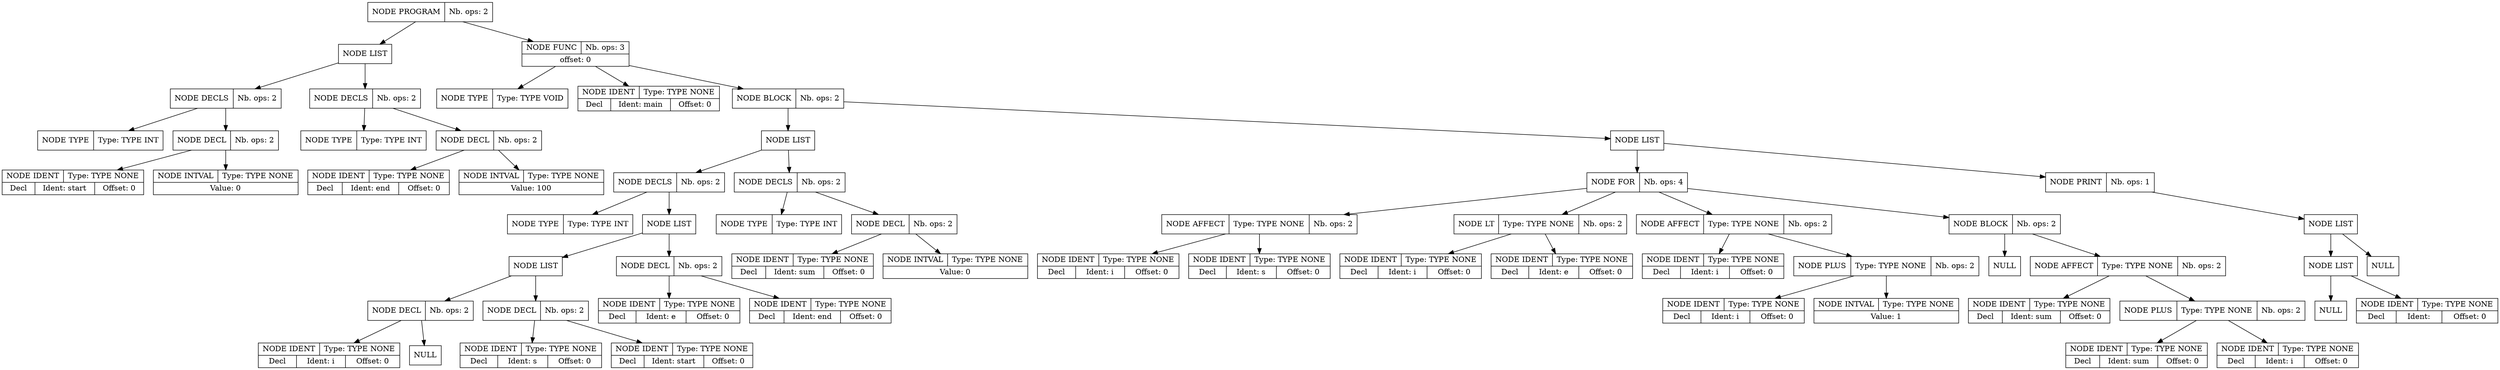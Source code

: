digraph global_vars {
    N1 [shape=record, label="{{NODE PROGRAM|Nb. ops: 2}}"];
    N2 [shape=record, label="{{NODE LIST}}"];
    N3 [shape=record, label="{{NODE DECLS|Nb. ops: 2}}"];
    N4 [shape=record, label="{{NODE TYPE|Type: TYPE INT}}"];
    edge[tailclip=true];
    N3 -> N4
    N5 [shape=record, label="{{NODE DECL|Nb. ops: 2}}"];
    N6 [shape=record, label="{{NODE IDENT|Type: TYPE NONE}|{<decl>Decl      |Ident: start|Offset: 0}}"];
    edge[tailclip=true];
    N5 -> N6
    N7 [shape=record, label="{{NODE INTVAL|Type: TYPE NONE}|{Value: 0}}"];
    edge[tailclip=true];
    N5 -> N7
    edge[tailclip=true];
    N3 -> N5
    edge[tailclip=true];
    N2 -> N3
    N8 [shape=record, label="{{NODE DECLS|Nb. ops: 2}}"];
    N9 [shape=record, label="{{NODE TYPE|Type: TYPE INT}}"];
    edge[tailclip=true];
    N8 -> N9
    N10 [shape=record, label="{{NODE DECL|Nb. ops: 2}}"];
    N11 [shape=record, label="{{NODE IDENT|Type: TYPE NONE}|{<decl>Decl      |Ident: end|Offset: 0}}"];
    edge[tailclip=true];
    N10 -> N11
    N12 [shape=record, label="{{NODE INTVAL|Type: TYPE NONE}|{Value: 100}}"];
    edge[tailclip=true];
    N10 -> N12
    edge[tailclip=true];
    N8 -> N10
    edge[tailclip=true];
    N2 -> N8
    edge[tailclip=true];
    N1 -> N2
    N13 [shape=record, label="{{NODE FUNC|Nb. ops: 3}|{offset: 0}}"];
    N14 [shape=record, label="{{NODE TYPE|Type: TYPE VOID}}"];
    edge[tailclip=true];
    N13 -> N14
    N15 [shape=record, label="{{NODE IDENT|Type: TYPE NONE}|{<decl>Decl      |Ident: main|Offset: 0}}"];
    edge[tailclip=true];
    N13 -> N15
    N16 [shape=record, label="{{NODE BLOCK|Nb. ops: 2}}"];
    N17 [shape=record, label="{{NODE LIST}}"];
    N18 [shape=record, label="{{NODE DECLS|Nb. ops: 2}}"];
    N19 [shape=record, label="{{NODE TYPE|Type: TYPE INT}}"];
    edge[tailclip=true];
    N18 -> N19
    N20 [shape=record, label="{{NODE LIST}}"];
    N21 [shape=record, label="{{NODE LIST}}"];
    N22 [shape=record, label="{{NODE DECL|Nb. ops: 2}}"];
    N23 [shape=record, label="{{NODE IDENT|Type: TYPE NONE}|{<decl>Decl      |Ident: i|Offset: 0}}"];
    edge[tailclip=true];
    N22 -> N23
    N24 [shape=record, label="{{NULL}}"];
    edge[tailclip=true];
    N22 -> N24
    edge[tailclip=true];
    N21 -> N22
    N25 [shape=record, label="{{NODE DECL|Nb. ops: 2}}"];
    N26 [shape=record, label="{{NODE IDENT|Type: TYPE NONE}|{<decl>Decl      |Ident: s|Offset: 0}}"];
    edge[tailclip=true];
    N25 -> N26
    N27 [shape=record, label="{{NODE IDENT|Type: TYPE NONE}|{<decl>Decl      |Ident: start|Offset: 0}}"];
    edge[tailclip=true];
    N25 -> N27
    edge[tailclip=true];
    N21 -> N25
    edge[tailclip=true];
    N20 -> N21
    N28 [shape=record, label="{{NODE DECL|Nb. ops: 2}}"];
    N29 [shape=record, label="{{NODE IDENT|Type: TYPE NONE}|{<decl>Decl      |Ident: e|Offset: 0}}"];
    edge[tailclip=true];
    N28 -> N29
    N30 [shape=record, label="{{NODE IDENT|Type: TYPE NONE}|{<decl>Decl      |Ident: end|Offset: 0}}"];
    edge[tailclip=true];
    N28 -> N30
    edge[tailclip=true];
    N20 -> N28
    edge[tailclip=true];
    N18 -> N20
    edge[tailclip=true];
    N17 -> N18
    N31 [shape=record, label="{{NODE DECLS|Nb. ops: 2}}"];
    N32 [shape=record, label="{{NODE TYPE|Type: TYPE INT}}"];
    edge[tailclip=true];
    N31 -> N32
    N33 [shape=record, label="{{NODE DECL|Nb. ops: 2}}"];
    N34 [shape=record, label="{{NODE IDENT|Type: TYPE NONE}|{<decl>Decl      |Ident: sum|Offset: 0}}"];
    edge[tailclip=true];
    N33 -> N34
    N35 [shape=record, label="{{NODE INTVAL|Type: TYPE NONE}|{Value: 0}}"];
    edge[tailclip=true];
    N33 -> N35
    edge[tailclip=true];
    N31 -> N33
    edge[tailclip=true];
    N17 -> N31
    edge[tailclip=true];
    N16 -> N17
    N36 [shape=record, label="{{NODE LIST}}"];
    N37 [shape=record, label="{{NODE FOR|Nb. ops: 4}}"];
    N38 [shape=record, label="{{NODE AFFECT|Type: TYPE NONE|Nb. ops: 2}}"];
    N39 [shape=record, label="{{NODE IDENT|Type: TYPE NONE}|{<decl>Decl      |Ident: i|Offset: 0}}"];
    edge[tailclip=true];
    N38 -> N39
    N40 [shape=record, label="{{NODE IDENT|Type: TYPE NONE}|{<decl>Decl      |Ident: s|Offset: 0}}"];
    edge[tailclip=true];
    N38 -> N40
    edge[tailclip=true];
    N37 -> N38
    N41 [shape=record, label="{{NODE LT|Type: TYPE NONE|Nb. ops: 2}}"];
    N42 [shape=record, label="{{NODE IDENT|Type: TYPE NONE}|{<decl>Decl      |Ident: i|Offset: 0}}"];
    edge[tailclip=true];
    N41 -> N42
    N43 [shape=record, label="{{NODE IDENT|Type: TYPE NONE}|{<decl>Decl      |Ident: e|Offset: 0}}"];
    edge[tailclip=true];
    N41 -> N43
    edge[tailclip=true];
    N37 -> N41
    N44 [shape=record, label="{{NODE AFFECT|Type: TYPE NONE|Nb. ops: 2}}"];
    N45 [shape=record, label="{{NODE IDENT|Type: TYPE NONE}|{<decl>Decl      |Ident: i|Offset: 0}}"];
    edge[tailclip=true];
    N44 -> N45
    N46 [shape=record, label="{{NODE PLUS|Type: TYPE NONE|Nb. ops: 2}}"];
    N47 [shape=record, label="{{NODE IDENT|Type: TYPE NONE}|{<decl>Decl      |Ident: i|Offset: 0}}"];
    edge[tailclip=true];
    N46 -> N47
    N48 [shape=record, label="{{NODE INTVAL|Type: TYPE NONE}|{Value: 1}}"];
    edge[tailclip=true];
    N46 -> N48
    edge[tailclip=true];
    N44 -> N46
    edge[tailclip=true];
    N37 -> N44
    N49 [shape=record, label="{{NODE BLOCK|Nb. ops: 2}}"];
    N50 [shape=record, label="{{NULL}}"];
    edge[tailclip=true];
    N49 -> N50
    N51 [shape=record, label="{{NODE AFFECT|Type: TYPE NONE|Nb. ops: 2}}"];
    N52 [shape=record, label="{{NODE IDENT|Type: TYPE NONE}|{<decl>Decl      |Ident: sum|Offset: 0}}"];
    edge[tailclip=true];
    N51 -> N52
    N53 [shape=record, label="{{NODE PLUS|Type: TYPE NONE|Nb. ops: 2}}"];
    N54 [shape=record, label="{{NODE IDENT|Type: TYPE NONE}|{<decl>Decl      |Ident: sum|Offset: 0}}"];
    edge[tailclip=true];
    N53 -> N54
    N55 [shape=record, label="{{NODE IDENT|Type: TYPE NONE}|{<decl>Decl      |Ident: i|Offset: 0}}"];
    edge[tailclip=true];
    N53 -> N55
    edge[tailclip=true];
    N51 -> N53
    edge[tailclip=true];
    N49 -> N51
    edge[tailclip=true];
    N37 -> N49
    edge[tailclip=true];
    N36 -> N37
    N56 [shape=record, label="{{NODE PRINT|Nb. ops: 1}}"];
    N57 [shape=record, label="{{NODE LIST}}"];
    N58 [shape=record, label="{{NODE LIST}}"];
    N59 [shape=record, label="{{NULL}}"];
    edge[tailclip=true];
    N58 -> N59
    N60 [shape=record, label="{{NODE IDENT|Type: TYPE NONE}|{<decl>Decl      |Ident: |Offset: 0}}"];
    edge[tailclip=true];
    N58 -> N60
    edge[tailclip=true];
    N57 -> N58
    N61 [shape=record, label="{{NULL}}"];
    edge[tailclip=true];
    N57 -> N61
    edge[tailclip=true];
    N56 -> N57
    edge[tailclip=true];
    N36 -> N56
    edge[tailclip=true];
    N16 -> N36
    edge[tailclip=true];
    N13 -> N16
    edge[tailclip=true];
    N1 -> N13
}